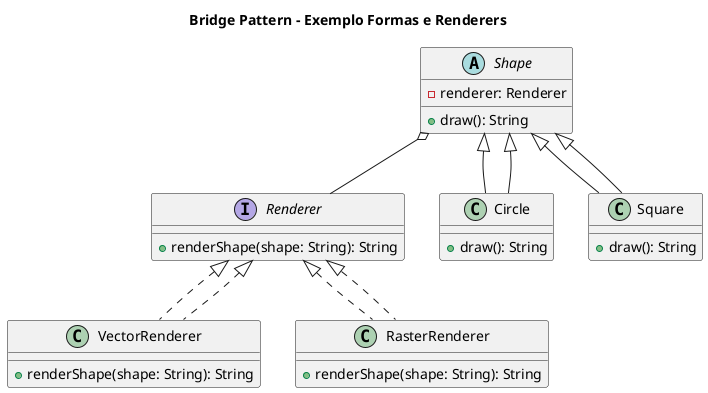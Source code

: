 @startuml
title Bridge Pattern - Exemplo Formas e Renderers

' --- Implementor ---
interface Renderer {
    + renderShape(shape: String): String
}

class VectorRenderer implements Renderer {
    + renderShape(shape: String): String
}

class RasterRenderer implements Renderer {
    + renderShape(shape: String): String
}

' --- Abstraction ---
abstract class Shape {
    - renderer: Renderer
    + draw(): String
}

class Circle extends Shape {
    + draw(): String
}

class Square extends Shape {
    + draw(): String
}

' Relações
Renderer <|.. VectorRenderer
Renderer <|.. RasterRenderer

Shape o-- Renderer
Shape <|-- Circle
Shape <|-- Square

@enduml
